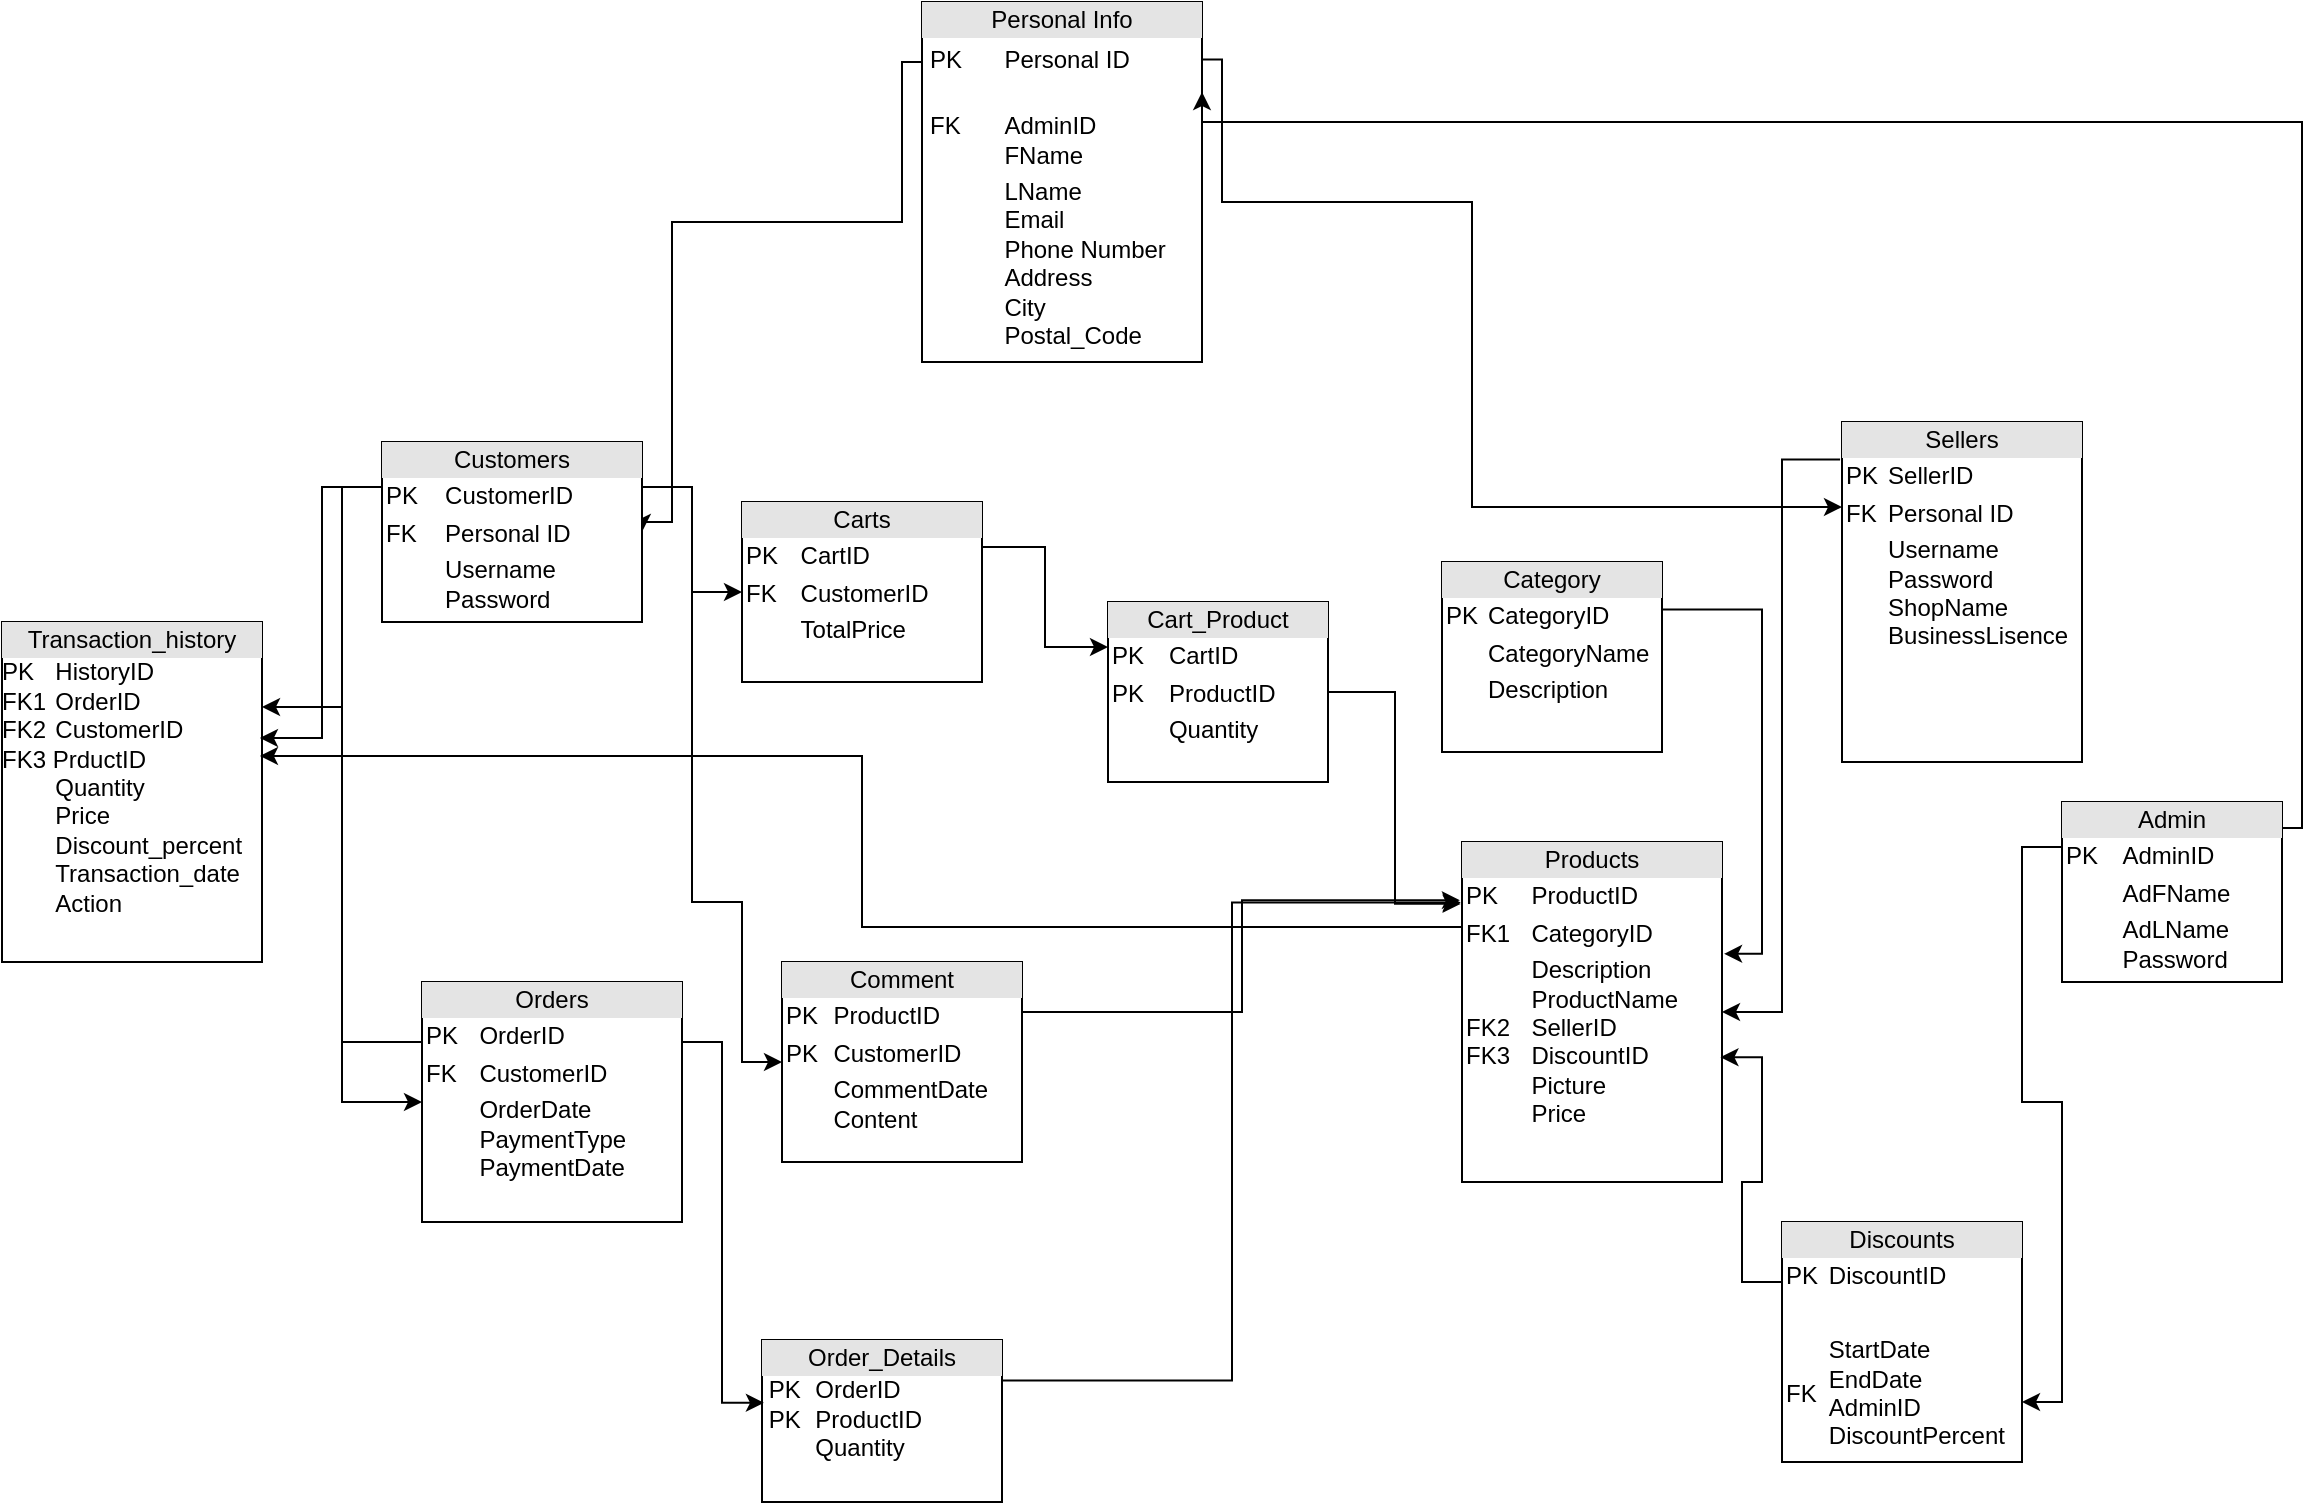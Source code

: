 <mxfile version="24.6.2" type="github">
  <diagram id="C5RBs43oDa-KdzZeNtuy" name="Page-1">
    <mxGraphModel dx="2099" dy="539" grid="1" gridSize="10" guides="1" tooltips="1" connect="1" arrows="1" fold="1" page="1" pageScale="1" pageWidth="827" pageHeight="1169" math="0" shadow="0">
      <root>
        <mxCell id="WIyWlLk6GJQsqaUBKTNV-0" />
        <mxCell id="WIyWlLk6GJQsqaUBKTNV-1" parent="WIyWlLk6GJQsqaUBKTNV-0" />
        <mxCell id="FVkEHllxJIshw_l99lUS-28" style="edgeStyle=orthogonalEdgeStyle;rounded=0;orthogonalLoop=1;jettySize=auto;html=1;entryX=1;entryY=0.5;entryDx=0;entryDy=0;" parent="WIyWlLk6GJQsqaUBKTNV-1" source="FVkEHllxJIshw_l99lUS-5" target="FVkEHllxJIshw_l99lUS-7" edge="1">
          <mxGeometry relative="1" as="geometry">
            <Array as="points">
              <mxPoint x="310" y="420" />
              <mxPoint x="310" y="500" />
              <mxPoint x="195" y="500" />
              <mxPoint x="195" y="650" />
              <mxPoint x="180" y="650" />
            </Array>
          </mxGeometry>
        </mxCell>
        <mxCell id="FVkEHllxJIshw_l99lUS-29" style="edgeStyle=orthogonalEdgeStyle;rounded=0;orthogonalLoop=1;jettySize=auto;html=1;entryX=0;entryY=0.25;entryDx=0;entryDy=0;exitX=0.999;exitY=0.16;exitDx=0;exitDy=0;exitPerimeter=0;" parent="WIyWlLk6GJQsqaUBKTNV-1" source="FVkEHllxJIshw_l99lUS-5" target="FVkEHllxJIshw_l99lUS-8" edge="1">
          <mxGeometry relative="1" as="geometry">
            <Array as="points">
              <mxPoint x="470" y="419" />
              <mxPoint x="470" y="490" />
              <mxPoint x="595" y="490" />
              <mxPoint x="595" y="642" />
            </Array>
            <mxPoint x="460" y="438" as="sourcePoint" />
          </mxGeometry>
        </mxCell>
        <mxCell id="FVkEHllxJIshw_l99lUS-5" value="&lt;div style=&quot;text-align: center; box-sizing: border-box; width: 100%; background: rgb(228, 228, 228); padding: 2px;&quot;&gt;Personal Info&lt;/div&gt;&lt;table style=&quot;width:100%;font-size:1em;&quot; cellpadding=&quot;2&quot; cellspacing=&quot;0&quot;&gt;&lt;tbody&gt;&lt;tr&gt;&lt;td style=&quot;text-align: justify;&quot;&gt;&lt;table style=&quot;font-size: 1em; text-align: left; width: 140px;&quot; cellpadding=&quot;2&quot; cellspacing=&quot;0&quot;&gt;&lt;tbody&gt;&lt;tr&gt;&lt;td style=&quot;text-align: justify;&quot;&gt;PK&lt;/td&gt;&lt;td style=&quot;text-align: justify;&quot;&gt;Personal ID&lt;br&gt;&lt;/td&gt;&lt;/tr&gt;&lt;tr&gt;&lt;td style=&quot;text-align: justify;&quot;&gt;FK&lt;span style=&quot;white-space: pre;&quot;&gt;&#x9;&lt;/span&gt;&lt;br&gt;&lt;/td&gt;&lt;td style=&quot;text-align: justify;&quot;&gt;&lt;br&gt;AdminID&lt;br&gt;FName&lt;/td&gt;&lt;/tr&gt;&lt;tr&gt;&lt;td style=&quot;text-align: justify;&quot;&gt;&lt;/td&gt;&lt;td&gt;&lt;div style=&quot;text-align: justify;&quot;&gt;&lt;span style=&quot;font-size: 1em; background-color: initial;&quot;&gt;LName&lt;/span&gt;&lt;/div&gt;&lt;div style=&quot;text-align: justify;&quot;&gt;&lt;span style=&quot;font-size: 1em; background-color: initial;&quot;&gt;Email&lt;/span&gt;&lt;/div&gt;&lt;div style=&quot;text-align: justify;&quot;&gt;&lt;span style=&quot;font-size: 1em; background-color: initial;&quot;&gt;Phone Number&lt;/span&gt;&lt;/div&gt;&lt;div style=&quot;text-align: justify;&quot;&gt;&lt;span style=&quot;font-size: 1em; background-color: initial;&quot;&gt;Address&lt;/span&gt;&lt;/div&gt;&lt;div style=&quot;text-align: justify;&quot;&gt;&lt;span style=&quot;font-size: 1em; background-color: initial;&quot;&gt;City&lt;/span&gt;&lt;/div&gt;&lt;div style=&quot;text-align: justify;&quot;&gt;&lt;span style=&quot;font-size: 1em; background-color: initial;&quot;&gt;Postal_Code&lt;/span&gt;&lt;/div&gt;&lt;/td&gt;&lt;/tr&gt;&lt;/tbody&gt;&lt;/table&gt;&lt;br&gt;&lt;/td&gt;&lt;td style=&quot;text-align: justify;&quot;&gt;&lt;/td&gt;&lt;/tr&gt;&lt;/tbody&gt;&lt;/table&gt;" style="verticalAlign=top;align=left;overflow=fill;html=1;whiteSpace=wrap;" parent="WIyWlLk6GJQsqaUBKTNV-1" vertex="1">
          <mxGeometry x="320" y="390" width="140" height="180" as="geometry" />
        </mxCell>
        <mxCell id="FVkEHllxJIshw_l99lUS-31" style="edgeStyle=orthogonalEdgeStyle;rounded=0;orthogonalLoop=1;jettySize=auto;html=1;exitX=1;exitY=0.25;exitDx=0;exitDy=0;entryX=0;entryY=0.5;entryDx=0;entryDy=0;" parent="WIyWlLk6GJQsqaUBKTNV-1" source="FVkEHllxJIshw_l99lUS-7" target="FVkEHllxJIshw_l99lUS-18" edge="1">
          <mxGeometry relative="1" as="geometry">
            <Array as="points">
              <mxPoint x="205" y="633" />
              <mxPoint x="205" y="840" />
              <mxPoint x="230" y="840" />
            </Array>
          </mxGeometry>
        </mxCell>
        <mxCell id="FVkEHllxJIshw_l99lUS-33" style="edgeStyle=orthogonalEdgeStyle;rounded=0;orthogonalLoop=1;jettySize=auto;html=1;exitX=0;exitY=0.25;exitDx=0;exitDy=0;entryX=0;entryY=0.5;entryDx=0;entryDy=0;" parent="WIyWlLk6GJQsqaUBKTNV-1" source="FVkEHllxJIshw_l99lUS-7" target="FVkEHllxJIshw_l99lUS-11" edge="1">
          <mxGeometry relative="1" as="geometry">
            <Array as="points">
              <mxPoint x="30" y="633" />
              <mxPoint x="30" y="940" />
              <mxPoint x="60" y="940" />
            </Array>
          </mxGeometry>
        </mxCell>
        <mxCell id="FVkEHllxJIshw_l99lUS-38" style="edgeStyle=orthogonalEdgeStyle;rounded=0;orthogonalLoop=1;jettySize=auto;html=1;exitX=1;exitY=0.25;exitDx=0;exitDy=0;entryX=0;entryY=0.5;entryDx=0;entryDy=0;" parent="WIyWlLk6GJQsqaUBKTNV-1" source="FVkEHllxJIshw_l99lUS-7" target="FVkEHllxJIshw_l99lUS-14" edge="1">
          <mxGeometry relative="1" as="geometry" />
        </mxCell>
        <mxCell id="FVkEHllxJIshw_l99lUS-7" value="&lt;div style=&quot;text-align: center; box-sizing: border-box; width: 100%; background: rgb(228, 228, 228); padding: 2px;&quot;&gt;Customers&lt;/div&gt;&lt;table style=&quot;text-align: justify; width: 100%; font-size: 1em;&quot; cellpadding=&quot;2&quot; cellspacing=&quot;0&quot;&gt;&lt;tbody&gt;&lt;tr&gt;&lt;td&gt;PK&lt;/td&gt;&lt;td&gt;CustomerID&lt;/td&gt;&lt;/tr&gt;&lt;tr&gt;&lt;td&gt;FK&lt;/td&gt;&lt;td&gt;Personal ID&lt;/td&gt;&lt;/tr&gt;&lt;tr&gt;&lt;td&gt;&lt;/td&gt;&lt;td&gt;Username&lt;br&gt;Password&lt;/td&gt;&lt;/tr&gt;&lt;/tbody&gt;&lt;/table&gt;" style="verticalAlign=top;align=left;overflow=fill;html=1;whiteSpace=wrap;" parent="WIyWlLk6GJQsqaUBKTNV-1" vertex="1">
          <mxGeometry x="50" y="610" width="130" height="90" as="geometry" />
        </mxCell>
        <mxCell id="FVkEHllxJIshw_l99lUS-8" value="&lt;div style=&quot;text-align: center; box-sizing: border-box; width: 100%; background: rgb(228, 228, 228); padding: 2px;&quot;&gt;Sellers&lt;/div&gt;&lt;table style=&quot;text-align: justify; width: 100%; font-size: 1em;&quot; cellpadding=&quot;2&quot; cellspacing=&quot;0&quot;&gt;&lt;tbody&gt;&lt;tr&gt;&lt;td&gt;PK&lt;/td&gt;&lt;td&gt;SellerID&lt;/td&gt;&lt;/tr&gt;&lt;tr&gt;&lt;td&gt;FK&lt;/td&gt;&lt;td&gt;Personal ID&lt;/td&gt;&lt;/tr&gt;&lt;tr&gt;&lt;td&gt;&lt;/td&gt;&lt;td&gt;Username&lt;br&gt;Password&lt;br&gt;ShopName&lt;br&gt;BusinessLisence&lt;br&gt;&lt;/td&gt;&lt;/tr&gt;&lt;/tbody&gt;&lt;/table&gt;" style="verticalAlign=top;align=left;overflow=fill;html=1;whiteSpace=wrap;" parent="WIyWlLk6GJQsqaUBKTNV-1" vertex="1">
          <mxGeometry x="780" y="600" width="120" height="170" as="geometry" />
        </mxCell>
        <mxCell id="FVkEHllxJIshw_l99lUS-27" style="edgeStyle=orthogonalEdgeStyle;rounded=0;orthogonalLoop=1;jettySize=auto;html=1;exitX=0;exitY=0.25;exitDx=0;exitDy=0;entryX=1;entryY=0.75;entryDx=0;entryDy=0;" parent="WIyWlLk6GJQsqaUBKTNV-1" source="FVkEHllxJIshw_l99lUS-9" target="FVkEHllxJIshw_l99lUS-17" edge="1">
          <mxGeometry relative="1" as="geometry" />
        </mxCell>
        <mxCell id="4-clrKsuMwJUWhkWi9DE-0" style="edgeStyle=orthogonalEdgeStyle;rounded=0;orthogonalLoop=1;jettySize=auto;html=1;exitX=1;exitY=0.25;exitDx=0;exitDy=0;entryX=1;entryY=0.25;entryDx=0;entryDy=0;" parent="WIyWlLk6GJQsqaUBKTNV-1" source="FVkEHllxJIshw_l99lUS-9" target="FVkEHllxJIshw_l99lUS-5" edge="1">
          <mxGeometry relative="1" as="geometry">
            <Array as="points">
              <mxPoint x="1010" y="803" />
              <mxPoint x="1010" y="450" />
              <mxPoint x="460" y="450" />
            </Array>
          </mxGeometry>
        </mxCell>
        <mxCell id="FVkEHllxJIshw_l99lUS-9" value="&lt;div style=&quot;text-align: center; box-sizing: border-box; width: 100%; background: rgb(228, 228, 228); padding: 2px;&quot;&gt;Admin&lt;/div&gt;&lt;table style=&quot;text-align: center; width: 100%; font-size: 1em;&quot; cellpadding=&quot;2&quot; cellspacing=&quot;0&quot;&gt;&lt;tbody&gt;&lt;tr&gt;&lt;td style=&quot;text-align: justify;&quot;&gt;PK&lt;/td&gt;&lt;td style=&quot;text-align: justify;&quot;&gt;AdminID&lt;/td&gt;&lt;/tr&gt;&lt;tr&gt;&lt;td style=&quot;text-align: justify;&quot;&gt;&lt;/td&gt;&lt;td style=&quot;text-align: justify;&quot;&gt;AdFName&lt;/td&gt;&lt;/tr&gt;&lt;tr&gt;&lt;td style=&quot;text-align: justify;&quot;&gt;&lt;/td&gt;&lt;td style=&quot;text-align: justify;&quot;&gt;AdLName&lt;br&gt;Password&lt;/td&gt;&lt;/tr&gt;&lt;/tbody&gt;&lt;/table&gt;" style="verticalAlign=top;align=left;overflow=fill;html=1;whiteSpace=wrap;" parent="WIyWlLk6GJQsqaUBKTNV-1" vertex="1">
          <mxGeometry x="890" y="790" width="110" height="90" as="geometry" />
        </mxCell>
        <mxCell id="V0ZtI9W_JTd4h2PsmG8T-6" style="edgeStyle=orthogonalEdgeStyle;rounded=0;orthogonalLoop=1;jettySize=auto;html=1;exitX=0;exitY=0.25;exitDx=0;exitDy=0;entryX=1;entryY=0.25;entryDx=0;entryDy=0;" edge="1" parent="WIyWlLk6GJQsqaUBKTNV-1" source="FVkEHllxJIshw_l99lUS-11" target="V0ZtI9W_JTd4h2PsmG8T-0">
          <mxGeometry relative="1" as="geometry" />
        </mxCell>
        <mxCell id="FVkEHllxJIshw_l99lUS-11" value="&lt;div style=&quot;text-align: center; box-sizing: border-box; width: 100%; background: rgb(228, 228, 228); padding: 2px;&quot;&gt;Orders&lt;/div&gt;&lt;table style=&quot;width:100%;font-size:1em;&quot; cellpadding=&quot;2&quot; cellspacing=&quot;0&quot;&gt;&lt;tbody&gt;&lt;tr&gt;&lt;td&gt;PK&lt;/td&gt;&lt;td&gt;OrderID&lt;/td&gt;&lt;/tr&gt;&lt;tr&gt;&lt;td&gt;FK&lt;/td&gt;&lt;td&gt;CustomerID&lt;/td&gt;&lt;/tr&gt;&lt;tr&gt;&lt;td&gt;&lt;/td&gt;&lt;td&gt;OrderDate&lt;br&gt;PaymentType&lt;br&gt;PaymentDate&lt;/td&gt;&lt;/tr&gt;&lt;/tbody&gt;&lt;/table&gt;" style="verticalAlign=top;align=left;overflow=fill;html=1;whiteSpace=wrap;" parent="WIyWlLk6GJQsqaUBKTNV-1" vertex="1">
          <mxGeometry x="70" y="880" width="130" height="120" as="geometry" />
        </mxCell>
        <mxCell id="FVkEHllxJIshw_l99lUS-12" value="&lt;div style=&quot;text-align: center; box-sizing: border-box; width: 100%; background: rgb(228, 228, 228); padding: 2px;&quot;&gt;Order_Details&lt;/div&gt;&amp;nbsp;PK&lt;span style=&quot;white-space: pre;&quot;&gt;&#x9;&lt;/span&gt;OrderID&lt;div&gt;&amp;nbsp;PK&lt;span style=&quot;white-space: pre;&quot;&gt;&#x9;&lt;/span&gt;ProductID&lt;/div&gt;&lt;div&gt;&amp;nbsp;&lt;span style=&quot;white-space: pre;&quot;&gt;&#x9;&lt;/span&gt;Quantity&lt;br&gt;&lt;table style=&quot;width:100%;font-size:1em;&quot; cellpadding=&quot;2&quot; cellspacing=&quot;0&quot;&gt;&lt;tbody&gt;&lt;tr&gt;&lt;td&gt;&lt;/td&gt;&lt;td&gt;&lt;br&gt;&lt;br&gt;&lt;/td&gt;&lt;/tr&gt;&lt;/tbody&gt;&lt;/table&gt;&lt;/div&gt;" style="verticalAlign=top;align=left;overflow=fill;html=1;whiteSpace=wrap;" parent="WIyWlLk6GJQsqaUBKTNV-1" vertex="1">
          <mxGeometry x="240" y="1059" width="120" height="81" as="geometry" />
        </mxCell>
        <mxCell id="FVkEHllxJIshw_l99lUS-13" value="&lt;div style=&quot;text-align: center; box-sizing: border-box; width: 100%; background: rgb(228, 228, 228); padding: 2px;&quot;&gt;Products&lt;/div&gt;&lt;table style=&quot;width: 100%; font-size: 1em;&quot; cellpadding=&quot;2&quot; cellspacing=&quot;0&quot;&gt;&lt;tbody&gt;&lt;tr&gt;&lt;td&gt;PK&lt;/td&gt;&lt;td&gt;ProductID&lt;/td&gt;&lt;/tr&gt;&lt;tr&gt;&lt;td&gt;FK1&lt;/td&gt;&lt;td&gt;CategoryID&lt;br&gt;&lt;/td&gt;&lt;/tr&gt;&lt;tr&gt;&lt;td&gt;FK2&lt;br&gt;FK3&lt;/td&gt;&lt;td&gt;Description&lt;br&gt;ProductName&lt;br&gt;SellerID&lt;br&gt;DiscountID&lt;br&gt;Picture&lt;br&gt;Price&lt;/td&gt;&lt;/tr&gt;&lt;/tbody&gt;&lt;/table&gt;" style="verticalAlign=top;align=left;overflow=fill;html=1;whiteSpace=wrap;" parent="WIyWlLk6GJQsqaUBKTNV-1" vertex="1">
          <mxGeometry x="590" y="810" width="130" height="170" as="geometry" />
        </mxCell>
        <mxCell id="FVkEHllxJIshw_l99lUS-42" style="edgeStyle=orthogonalEdgeStyle;rounded=0;orthogonalLoop=1;jettySize=auto;html=1;exitX=1;exitY=0.25;exitDx=0;exitDy=0;entryX=0;entryY=0.25;entryDx=0;entryDy=0;" parent="WIyWlLk6GJQsqaUBKTNV-1" source="FVkEHllxJIshw_l99lUS-14" target="FVkEHllxJIshw_l99lUS-15" edge="1">
          <mxGeometry relative="1" as="geometry" />
        </mxCell>
        <mxCell id="FVkEHllxJIshw_l99lUS-14" value="&lt;div style=&quot;text-align: center; box-sizing: border-box; width: 100%; background: rgb(228, 228, 228); padding: 2px;&quot;&gt;Carts&lt;/div&gt;&lt;table style=&quot;width:100%;font-size:1em;&quot; cellpadding=&quot;2&quot; cellspacing=&quot;0&quot;&gt;&lt;tbody&gt;&lt;tr&gt;&lt;td&gt;PK&lt;/td&gt;&lt;td&gt;CartID&lt;/td&gt;&lt;/tr&gt;&lt;tr&gt;&lt;td&gt;FK&lt;/td&gt;&lt;td&gt;CustomerID&lt;/td&gt;&lt;/tr&gt;&lt;tr&gt;&lt;td&gt;&lt;br&gt;&lt;/td&gt;&lt;td&gt;TotalPrice&lt;/td&gt;&lt;/tr&gt;&lt;/tbody&gt;&lt;/table&gt;" style="verticalAlign=top;align=left;overflow=fill;html=1;whiteSpace=wrap;" parent="WIyWlLk6GJQsqaUBKTNV-1" vertex="1">
          <mxGeometry x="230" y="640" width="120" height="90" as="geometry" />
        </mxCell>
        <mxCell id="FVkEHllxJIshw_l99lUS-15" value="&lt;div style=&quot;text-align: center; box-sizing: border-box; width: 100%; background: rgb(228, 228, 228); padding: 2px;&quot;&gt;Cart_Product&lt;/div&gt;&lt;table style=&quot;width:100%;font-size:1em;&quot; cellpadding=&quot;2&quot; cellspacing=&quot;0&quot;&gt;&lt;tbody&gt;&lt;tr&gt;&lt;td&gt;PK&lt;/td&gt;&lt;td&gt;CartID&lt;/td&gt;&lt;/tr&gt;&lt;tr&gt;&lt;td&gt;PK&lt;/td&gt;&lt;td&gt;ProductID&lt;/td&gt;&lt;/tr&gt;&lt;tr&gt;&lt;td&gt;&lt;br&gt;&lt;/td&gt;&lt;td&gt;Quantity&lt;/td&gt;&lt;/tr&gt;&lt;/tbody&gt;&lt;/table&gt;" style="verticalAlign=top;align=left;overflow=fill;html=1;whiteSpace=wrap;" parent="WIyWlLk6GJQsqaUBKTNV-1" vertex="1">
          <mxGeometry x="413" y="690" width="110" height="90" as="geometry" />
        </mxCell>
        <mxCell id="FVkEHllxJIshw_l99lUS-16" value="&lt;div style=&quot;text-align: center; box-sizing: border-box; width: 100%; background: rgb(228, 228, 228); padding: 2px;&quot;&gt;Category&lt;/div&gt;&lt;table style=&quot;width:100%;font-size:1em;&quot; cellpadding=&quot;2&quot; cellspacing=&quot;0&quot;&gt;&lt;tbody&gt;&lt;tr&gt;&lt;td&gt;PK&lt;/td&gt;&lt;td&gt;CategoryID&lt;/td&gt;&lt;/tr&gt;&lt;tr&gt;&lt;td&gt;&lt;br&gt;&lt;/td&gt;&lt;td&gt;CategoryName&lt;/td&gt;&lt;/tr&gt;&lt;tr&gt;&lt;td&gt;&lt;/td&gt;&lt;td&gt;Description&lt;/td&gt;&lt;/tr&gt;&lt;/tbody&gt;&lt;/table&gt;" style="verticalAlign=top;align=left;overflow=fill;html=1;whiteSpace=wrap;" parent="WIyWlLk6GJQsqaUBKTNV-1" vertex="1">
          <mxGeometry x="580" y="670" width="110" height="95" as="geometry" />
        </mxCell>
        <mxCell id="FVkEHllxJIshw_l99lUS-17" value="&lt;div style=&quot;text-align: center; box-sizing: border-box; width: 100%; background: rgb(228, 228, 228); padding: 2px;&quot;&gt;Discounts&lt;/div&gt;&lt;table style=&quot;width: 100%; font-size: 1em;&quot; cellpadding=&quot;2&quot; cellspacing=&quot;0&quot;&gt;&lt;tbody&gt;&lt;tr&gt;&lt;td&gt;PK&lt;/td&gt;&lt;td&gt;DiscountID&lt;/td&gt;&lt;/tr&gt;&lt;tr&gt;&lt;td&gt;&lt;/td&gt;&lt;td&gt;&lt;br&gt;&lt;/td&gt;&lt;/tr&gt;&lt;tr&gt;&lt;td&gt;FK&lt;/td&gt;&lt;td&gt;StartDate&lt;br&gt;EndDate&lt;br&gt;AdminID&lt;br&gt;DiscountPercent&lt;/td&gt;&lt;/tr&gt;&lt;/tbody&gt;&lt;/table&gt;" style="verticalAlign=top;align=left;overflow=fill;html=1;whiteSpace=wrap;" parent="WIyWlLk6GJQsqaUBKTNV-1" vertex="1">
          <mxGeometry x="750" y="1000" width="120" height="120" as="geometry" />
        </mxCell>
        <mxCell id="FVkEHllxJIshw_l99lUS-18" value="&lt;div style=&quot;text-align: center; box-sizing: border-box; width: 100%; background: rgb(228, 228, 228); padding: 2px;&quot;&gt;Comment&lt;/div&gt;&lt;table style=&quot;width: 100%; font-size: 1em;&quot; cellpadding=&quot;2&quot; cellspacing=&quot;0&quot;&gt;&lt;tbody&gt;&lt;tr&gt;&lt;td&gt;PK&lt;/td&gt;&lt;td&gt;ProductID&lt;/td&gt;&lt;/tr&gt;&lt;tr&gt;&lt;td&gt;PK&lt;/td&gt;&lt;td&gt;CustomerID&lt;/td&gt;&lt;/tr&gt;&lt;tr&gt;&lt;td&gt;&lt;/td&gt;&lt;td&gt;CommentDate&lt;br&gt;Content&lt;/td&gt;&lt;/tr&gt;&lt;/tbody&gt;&lt;/table&gt;" style="verticalAlign=top;align=left;overflow=fill;html=1;whiteSpace=wrap;" parent="WIyWlLk6GJQsqaUBKTNV-1" vertex="1">
          <mxGeometry x="250" y="870" width="120" height="100" as="geometry" />
        </mxCell>
        <mxCell id="FVkEHllxJIshw_l99lUS-32" style="edgeStyle=orthogonalEdgeStyle;rounded=0;orthogonalLoop=1;jettySize=auto;html=1;exitX=1;exitY=0.25;exitDx=0;exitDy=0;entryX=-0.008;entryY=0.171;entryDx=0;entryDy=0;entryPerimeter=0;" parent="WIyWlLk6GJQsqaUBKTNV-1" source="FVkEHllxJIshw_l99lUS-18" target="FVkEHllxJIshw_l99lUS-13" edge="1">
          <mxGeometry relative="1" as="geometry" />
        </mxCell>
        <mxCell id="WDNA4dsvYaXklLllQ8vl-0" style="edgeStyle=orthogonalEdgeStyle;rounded=0;orthogonalLoop=1;jettySize=auto;html=1;exitX=1;exitY=0.25;exitDx=0;exitDy=0;entryX=1.008;entryY=0.329;entryDx=0;entryDy=0;entryPerimeter=0;" parent="WIyWlLk6GJQsqaUBKTNV-1" source="FVkEHllxJIshw_l99lUS-16" target="FVkEHllxJIshw_l99lUS-13" edge="1">
          <mxGeometry relative="1" as="geometry" />
        </mxCell>
        <mxCell id="WDNA4dsvYaXklLllQ8vl-4" style="edgeStyle=orthogonalEdgeStyle;rounded=0;orthogonalLoop=1;jettySize=auto;html=1;exitX=1;exitY=0.25;exitDx=0;exitDy=0;entryX=0.008;entryY=0.388;entryDx=0;entryDy=0;entryPerimeter=0;" parent="WIyWlLk6GJQsqaUBKTNV-1" source="FVkEHllxJIshw_l99lUS-11" target="FVkEHllxJIshw_l99lUS-12" edge="1">
          <mxGeometry relative="1" as="geometry" />
        </mxCell>
        <mxCell id="f2KdwrvU1Ko5BbPjB0Vb-1" style="edgeStyle=orthogonalEdgeStyle;rounded=0;orthogonalLoop=1;jettySize=auto;html=1;exitX=1;exitY=0.5;exitDx=0;exitDy=0;entryX=-0.005;entryY=0.182;entryDx=0;entryDy=0;entryPerimeter=0;" parent="WIyWlLk6GJQsqaUBKTNV-1" source="FVkEHllxJIshw_l99lUS-15" target="FVkEHllxJIshw_l99lUS-13" edge="1">
          <mxGeometry relative="1" as="geometry" />
        </mxCell>
        <mxCell id="f2KdwrvU1Ko5BbPjB0Vb-2" style="edgeStyle=orthogonalEdgeStyle;rounded=0;orthogonalLoop=1;jettySize=auto;html=1;exitX=1;exitY=0.25;exitDx=0;exitDy=0;entryX=-0.005;entryY=0.178;entryDx=0;entryDy=0;entryPerimeter=0;" parent="WIyWlLk6GJQsqaUBKTNV-1" source="FVkEHllxJIshw_l99lUS-12" target="FVkEHllxJIshw_l99lUS-13" edge="1">
          <mxGeometry relative="1" as="geometry" />
        </mxCell>
        <mxCell id="f2KdwrvU1Ko5BbPjB0Vb-4" style="edgeStyle=orthogonalEdgeStyle;rounded=0;orthogonalLoop=1;jettySize=auto;html=1;exitX=-0.008;exitY=0.11;exitDx=0;exitDy=0;entryX=1;entryY=0.5;entryDx=0;entryDy=0;exitPerimeter=0;" parent="WIyWlLk6GJQsqaUBKTNV-1" source="FVkEHllxJIshw_l99lUS-8" target="FVkEHllxJIshw_l99lUS-13" edge="1">
          <mxGeometry relative="1" as="geometry" />
        </mxCell>
        <mxCell id="f2KdwrvU1Ko5BbPjB0Vb-5" style="edgeStyle=orthogonalEdgeStyle;rounded=0;orthogonalLoop=1;jettySize=auto;html=1;exitX=0;exitY=0.25;exitDx=0;exitDy=0;entryX=0.994;entryY=0.633;entryDx=0;entryDy=0;entryPerimeter=0;" parent="WIyWlLk6GJQsqaUBKTNV-1" source="FVkEHllxJIshw_l99lUS-17" target="FVkEHllxJIshw_l99lUS-13" edge="1">
          <mxGeometry relative="1" as="geometry" />
        </mxCell>
        <mxCell id="V0ZtI9W_JTd4h2PsmG8T-0" value="&lt;div style=&quot;text-align: center; box-sizing: border-box; width: 100%; background: rgb(228, 228, 228); padding: 2px;&quot;&gt;Transaction_history&lt;/div&gt;PK&lt;span style=&quot;white-space: pre;&quot;&gt;&#x9;&lt;/span&gt;HistoryID&lt;div&gt;FK1&lt;span style=&quot;white-space: pre;&quot;&gt;&#x9;&lt;/span&gt;OrderID&lt;/div&gt;&lt;div&gt;FK2&lt;span style=&quot;white-space: pre;&quot;&gt;&#x9;&lt;/span&gt;CustomerID&lt;/div&gt;&lt;div&gt;FK3 PrductID&lt;/div&gt;&lt;div&gt;&lt;span style=&quot;white-space: pre;&quot;&gt;&#x9;&lt;/span&gt;Quantity&lt;br&gt;&lt;/div&gt;&lt;div&gt;&lt;span style=&quot;white-space: pre;&quot;&gt;&#x9;&lt;/span&gt;Price&lt;br&gt;&lt;/div&gt;&lt;div&gt;&lt;span style=&quot;white-space: pre;&quot;&gt;&#x9;&lt;/span&gt;Discount_percent&lt;br&gt;&lt;/div&gt;&lt;div&gt;&lt;span style=&quot;white-space: pre;&quot;&gt;&#x9;&lt;/span&gt;Transaction_date&lt;br&gt;&lt;/div&gt;&lt;div&gt;&lt;span style=&quot;white-space: pre;&quot;&gt;&#x9;&lt;/span&gt;Action&lt;br&gt;&lt;/div&gt;&lt;div&gt;&lt;br&gt;&lt;/div&gt;" style="verticalAlign=top;align=left;overflow=fill;html=1;whiteSpace=wrap;" vertex="1" parent="WIyWlLk6GJQsqaUBKTNV-1">
          <mxGeometry x="-140" y="700" width="130" height="170" as="geometry" />
        </mxCell>
        <mxCell id="V0ZtI9W_JTd4h2PsmG8T-5" style="edgeStyle=orthogonalEdgeStyle;rounded=0;orthogonalLoop=1;jettySize=auto;html=1;exitX=0;exitY=0.25;exitDx=0;exitDy=0;entryX=0.992;entryY=0.341;entryDx=0;entryDy=0;entryPerimeter=0;" edge="1" parent="WIyWlLk6GJQsqaUBKTNV-1" source="FVkEHllxJIshw_l99lUS-7" target="V0ZtI9W_JTd4h2PsmG8T-0">
          <mxGeometry relative="1" as="geometry" />
        </mxCell>
        <mxCell id="V0ZtI9W_JTd4h2PsmG8T-7" style="edgeStyle=orthogonalEdgeStyle;rounded=0;orthogonalLoop=1;jettySize=auto;html=1;exitX=0;exitY=0.25;exitDx=0;exitDy=0;entryX=0.992;entryY=0.394;entryDx=0;entryDy=0;entryPerimeter=0;" edge="1" parent="WIyWlLk6GJQsqaUBKTNV-1" source="FVkEHllxJIshw_l99lUS-13" target="V0ZtI9W_JTd4h2PsmG8T-0">
          <mxGeometry relative="1" as="geometry" />
        </mxCell>
      </root>
    </mxGraphModel>
  </diagram>
</mxfile>
